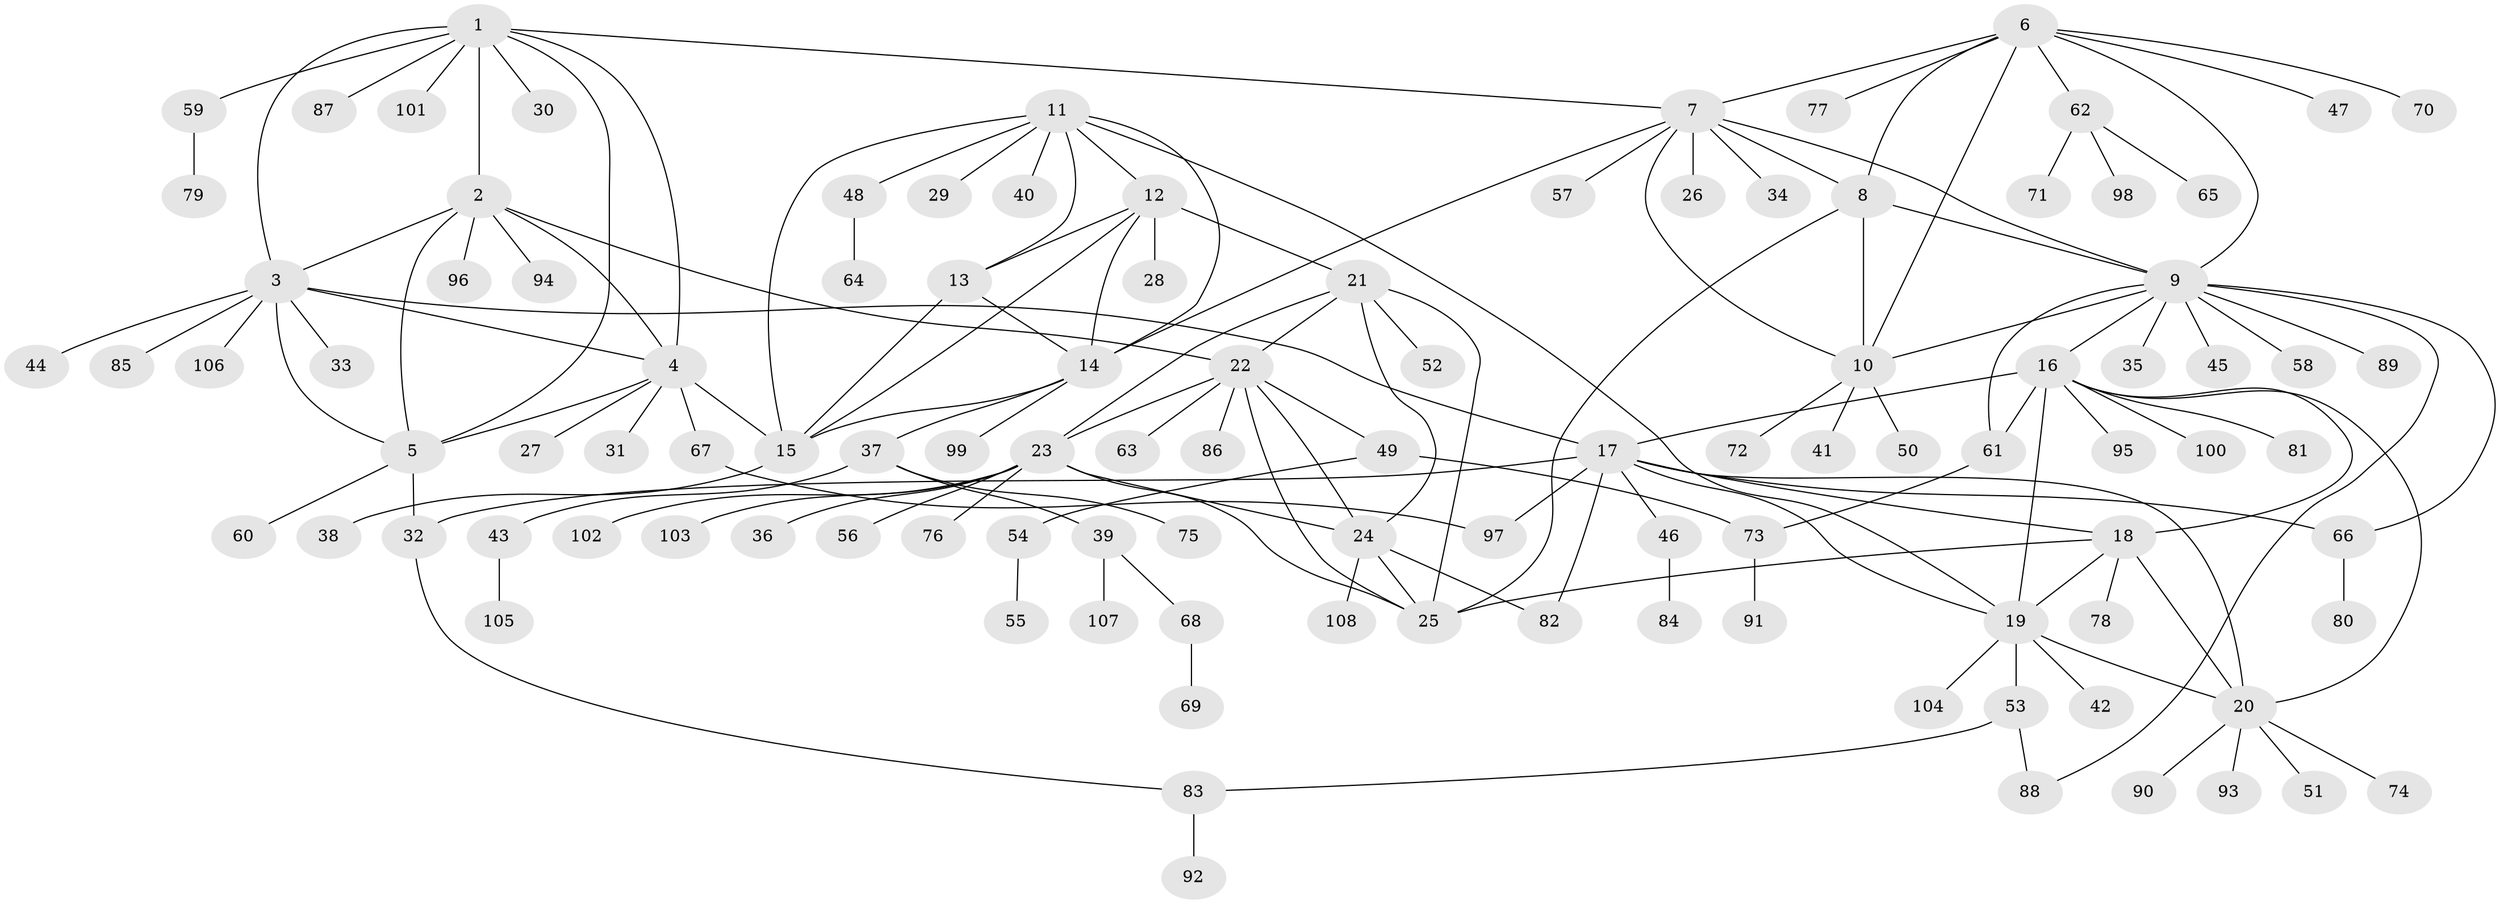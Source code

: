 // coarse degree distribution, {6: 0.12121212121212122, 9: 0.030303030303030304, 3: 0.09090909090909091, 4: 0.09090909090909091, 5: 0.09090909090909091, 10: 0.030303030303030304, 1: 0.3939393939393939, 8: 0.06060606060606061, 2: 0.09090909090909091}
// Generated by graph-tools (version 1.1) at 2025/37/03/04/25 23:37:38]
// undirected, 108 vertices, 151 edges
graph export_dot {
  node [color=gray90,style=filled];
  1;
  2;
  3;
  4;
  5;
  6;
  7;
  8;
  9;
  10;
  11;
  12;
  13;
  14;
  15;
  16;
  17;
  18;
  19;
  20;
  21;
  22;
  23;
  24;
  25;
  26;
  27;
  28;
  29;
  30;
  31;
  32;
  33;
  34;
  35;
  36;
  37;
  38;
  39;
  40;
  41;
  42;
  43;
  44;
  45;
  46;
  47;
  48;
  49;
  50;
  51;
  52;
  53;
  54;
  55;
  56;
  57;
  58;
  59;
  60;
  61;
  62;
  63;
  64;
  65;
  66;
  67;
  68;
  69;
  70;
  71;
  72;
  73;
  74;
  75;
  76;
  77;
  78;
  79;
  80;
  81;
  82;
  83;
  84;
  85;
  86;
  87;
  88;
  89;
  90;
  91;
  92;
  93;
  94;
  95;
  96;
  97;
  98;
  99;
  100;
  101;
  102;
  103;
  104;
  105;
  106;
  107;
  108;
  1 -- 2;
  1 -- 3;
  1 -- 4;
  1 -- 5;
  1 -- 7;
  1 -- 30;
  1 -- 59;
  1 -- 87;
  1 -- 101;
  2 -- 3;
  2 -- 4;
  2 -- 5;
  2 -- 22;
  2 -- 94;
  2 -- 96;
  3 -- 4;
  3 -- 5;
  3 -- 17;
  3 -- 33;
  3 -- 44;
  3 -- 85;
  3 -- 106;
  4 -- 5;
  4 -- 15;
  4 -- 27;
  4 -- 31;
  4 -- 67;
  5 -- 32;
  5 -- 60;
  6 -- 7;
  6 -- 8;
  6 -- 9;
  6 -- 10;
  6 -- 47;
  6 -- 62;
  6 -- 70;
  6 -- 77;
  7 -- 8;
  7 -- 9;
  7 -- 10;
  7 -- 14;
  7 -- 26;
  7 -- 34;
  7 -- 57;
  8 -- 9;
  8 -- 10;
  8 -- 25;
  9 -- 10;
  9 -- 16;
  9 -- 35;
  9 -- 45;
  9 -- 58;
  9 -- 61;
  9 -- 66;
  9 -- 88;
  9 -- 89;
  10 -- 41;
  10 -- 50;
  10 -- 72;
  11 -- 12;
  11 -- 13;
  11 -- 14;
  11 -- 15;
  11 -- 19;
  11 -- 29;
  11 -- 40;
  11 -- 48;
  12 -- 13;
  12 -- 14;
  12 -- 15;
  12 -- 21;
  12 -- 28;
  13 -- 14;
  13 -- 15;
  14 -- 15;
  14 -- 37;
  14 -- 99;
  15 -- 38;
  16 -- 17;
  16 -- 18;
  16 -- 19;
  16 -- 20;
  16 -- 61;
  16 -- 81;
  16 -- 95;
  16 -- 100;
  17 -- 18;
  17 -- 19;
  17 -- 20;
  17 -- 32;
  17 -- 46;
  17 -- 66;
  17 -- 82;
  17 -- 97;
  18 -- 19;
  18 -- 20;
  18 -- 25;
  18 -- 78;
  19 -- 20;
  19 -- 42;
  19 -- 53;
  19 -- 104;
  20 -- 51;
  20 -- 74;
  20 -- 90;
  20 -- 93;
  21 -- 22;
  21 -- 23;
  21 -- 24;
  21 -- 25;
  21 -- 52;
  22 -- 23;
  22 -- 24;
  22 -- 25;
  22 -- 49;
  22 -- 63;
  22 -- 86;
  23 -- 24;
  23 -- 25;
  23 -- 36;
  23 -- 56;
  23 -- 76;
  23 -- 102;
  23 -- 103;
  24 -- 25;
  24 -- 82;
  24 -- 108;
  32 -- 83;
  37 -- 39;
  37 -- 43;
  37 -- 75;
  39 -- 68;
  39 -- 107;
  43 -- 105;
  46 -- 84;
  48 -- 64;
  49 -- 54;
  49 -- 73;
  53 -- 83;
  53 -- 88;
  54 -- 55;
  59 -- 79;
  61 -- 73;
  62 -- 65;
  62 -- 71;
  62 -- 98;
  66 -- 80;
  67 -- 97;
  68 -- 69;
  73 -- 91;
  83 -- 92;
}

